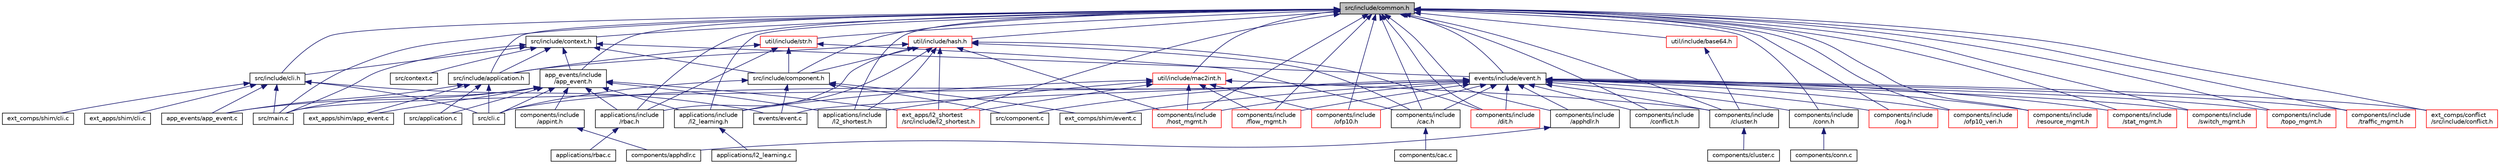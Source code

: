 digraph "src/include/common.h"
{
  edge [fontname="Helvetica",fontsize="10",labelfontname="Helvetica",labelfontsize="10"];
  node [fontname="Helvetica",fontsize="10",shape=record];
  Node21 [label="src/include/common.h",height=0.2,width=0.4,color="black", fillcolor="grey75", style="filled", fontcolor="black"];
  Node21 -> Node22 [dir="back",color="midnightblue",fontsize="10",style="solid",fontname="Helvetica"];
  Node22 [label="app_events/include\l/app_event.h",height=0.2,width=0.4,color="black", fillcolor="white", style="filled",URL="$app__events_2include_2app__event_8h.html"];
  Node22 -> Node23 [dir="back",color="midnightblue",fontsize="10",style="solid",fontname="Helvetica"];
  Node23 [label="app_events/app_event.c",height=0.2,width=0.4,color="black", fillcolor="white", style="filled",URL="$app__events_2app__event_8c.html"];
  Node22 -> Node24 [dir="back",color="midnightblue",fontsize="10",style="solid",fontname="Helvetica"];
  Node24 [label="applications/include\l/l2_learning.h",height=0.2,width=0.4,color="black", fillcolor="white", style="filled",URL="$l2__learning_8h.html"];
  Node24 -> Node25 [dir="back",color="midnightblue",fontsize="10",style="solid",fontname="Helvetica"];
  Node25 [label="applications/l2_learning.c",height=0.2,width=0.4,color="black", fillcolor="white", style="filled",URL="$l2__learning_8c.html"];
  Node22 -> Node26 [dir="back",color="midnightblue",fontsize="10",style="solid",fontname="Helvetica"];
  Node26 [label="applications/include\l/l2_shortest.h",height=0.2,width=0.4,color="black", fillcolor="white", style="filled",URL="$applications_2include_2l2__shortest_8h.html"];
  Node22 -> Node27 [dir="back",color="midnightblue",fontsize="10",style="solid",fontname="Helvetica"];
  Node27 [label="applications/include\l/rbac.h",height=0.2,width=0.4,color="black", fillcolor="white", style="filled",URL="$rbac_8h.html"];
  Node27 -> Node28 [dir="back",color="midnightblue",fontsize="10",style="solid",fontname="Helvetica"];
  Node28 [label="applications/rbac.c",height=0.2,width=0.4,color="black", fillcolor="white", style="filled",URL="$rbac_8c.html"];
  Node22 -> Node29 [dir="back",color="midnightblue",fontsize="10",style="solid",fontname="Helvetica"];
  Node29 [label="components/include\l/appint.h",height=0.2,width=0.4,color="black", fillcolor="white", style="filled",URL="$appint_8h.html"];
  Node29 -> Node30 [dir="back",color="midnightblue",fontsize="10",style="solid",fontname="Helvetica"];
  Node30 [label="components/apphdlr.c",height=0.2,width=0.4,color="black", fillcolor="white", style="filled",URL="$apphdlr_8c.html"];
  Node22 -> Node31 [dir="back",color="midnightblue",fontsize="10",style="solid",fontname="Helvetica"];
  Node31 [label="ext_apps/shim/app_event.c",height=0.2,width=0.4,color="black", fillcolor="white", style="filled",URL="$ext__apps_2shim_2app__event_8c.html"];
  Node22 -> Node32 [dir="back",color="midnightblue",fontsize="10",style="solid",fontname="Helvetica"];
  Node32 [label="ext_apps/l2_shortest\l/src/include/l2_shortest.h",height=0.2,width=0.4,color="red", fillcolor="white", style="filled",URL="$ext__apps_2l2__shortest_2src_2include_2l2__shortest_8h.html"];
  Node22 -> Node35 [dir="back",color="midnightblue",fontsize="10",style="solid",fontname="Helvetica"];
  Node35 [label="src/application.c",height=0.2,width=0.4,color="black", fillcolor="white", style="filled",URL="$application_8c.html"];
  Node22 -> Node36 [dir="back",color="midnightblue",fontsize="10",style="solid",fontname="Helvetica"];
  Node36 [label="src/cli.c",height=0.2,width=0.4,color="black", fillcolor="white", style="filled",URL="$src_2cli_8c.html"];
  Node22 -> Node37 [dir="back",color="midnightblue",fontsize="10",style="solid",fontname="Helvetica"];
  Node37 [label="src/main.c",height=0.2,width=0.4,color="black", fillcolor="white", style="filled",URL="$main_8c.html"];
  Node21 -> Node38 [dir="back",color="midnightblue",fontsize="10",style="solid",fontname="Helvetica"];
  Node38 [label="src/include/context.h",height=0.2,width=0.4,color="black", fillcolor="white", style="filled",URL="$src_2include_2context_8h.html"];
  Node38 -> Node22 [dir="back",color="midnightblue",fontsize="10",style="solid",fontname="Helvetica"];
  Node38 -> Node39 [dir="back",color="midnightblue",fontsize="10",style="solid",fontname="Helvetica"];
  Node39 [label="src/include/application.h",height=0.2,width=0.4,color="black", fillcolor="white", style="filled",URL="$src_2include_2application_8h.html"];
  Node39 -> Node23 [dir="back",color="midnightblue",fontsize="10",style="solid",fontname="Helvetica"];
  Node39 -> Node31 [dir="back",color="midnightblue",fontsize="10",style="solid",fontname="Helvetica"];
  Node39 -> Node35 [dir="back",color="midnightblue",fontsize="10",style="solid",fontname="Helvetica"];
  Node39 -> Node36 [dir="back",color="midnightblue",fontsize="10",style="solid",fontname="Helvetica"];
  Node38 -> Node40 [dir="back",color="midnightblue",fontsize="10",style="solid",fontname="Helvetica"];
  Node40 [label="src/include/cli.h",height=0.2,width=0.4,color="black", fillcolor="white", style="filled",URL="$src_2include_2cli_8h.html"];
  Node40 -> Node23 [dir="back",color="midnightblue",fontsize="10",style="solid",fontname="Helvetica"];
  Node40 -> Node41 [dir="back",color="midnightblue",fontsize="10",style="solid",fontname="Helvetica"];
  Node41 [label="events/event.c",height=0.2,width=0.4,color="black", fillcolor="white", style="filled",URL="$events_2event_8c.html"];
  Node40 -> Node42 [dir="back",color="midnightblue",fontsize="10",style="solid",fontname="Helvetica"];
  Node42 [label="ext_apps/shim/cli.c",height=0.2,width=0.4,color="black", fillcolor="white", style="filled",URL="$ext__apps_2shim_2cli_8c.html"];
  Node40 -> Node43 [dir="back",color="midnightblue",fontsize="10",style="solid",fontname="Helvetica"];
  Node43 [label="ext_comps/shim/cli.c",height=0.2,width=0.4,color="black", fillcolor="white", style="filled",URL="$ext__comps_2shim_2cli_8c.html"];
  Node40 -> Node36 [dir="back",color="midnightblue",fontsize="10",style="solid",fontname="Helvetica"];
  Node40 -> Node37 [dir="back",color="midnightblue",fontsize="10",style="solid",fontname="Helvetica"];
  Node38 -> Node44 [dir="back",color="midnightblue",fontsize="10",style="solid",fontname="Helvetica"];
  Node44 [label="events/include/event.h",height=0.2,width=0.4,color="black", fillcolor="white", style="filled",URL="$events_2include_2event_8h.html"];
  Node44 -> Node45 [dir="back",color="midnightblue",fontsize="10",style="solid",fontname="Helvetica"];
  Node45 [label="components/include\l/apphdlr.h",height=0.2,width=0.4,color="black", fillcolor="white", style="filled",URL="$apphdlr_8h.html"];
  Node45 -> Node30 [dir="back",color="midnightblue",fontsize="10",style="solid",fontname="Helvetica"];
  Node44 -> Node46 [dir="back",color="midnightblue",fontsize="10",style="solid",fontname="Helvetica"];
  Node46 [label="components/include\l/cac.h",height=0.2,width=0.4,color="black", fillcolor="white", style="filled",URL="$cac_8h.html"];
  Node46 -> Node47 [dir="back",color="midnightblue",fontsize="10",style="solid",fontname="Helvetica"];
  Node47 [label="components/cac.c",height=0.2,width=0.4,color="black", fillcolor="white", style="filled",URL="$cac_8c.html"];
  Node44 -> Node48 [dir="back",color="midnightblue",fontsize="10",style="solid",fontname="Helvetica"];
  Node48 [label="components/include\l/cluster.h",height=0.2,width=0.4,color="black", fillcolor="white", style="filled",URL="$cluster_8h.html"];
  Node48 -> Node49 [dir="back",color="midnightblue",fontsize="10",style="solid",fontname="Helvetica"];
  Node49 [label="components/cluster.c",height=0.2,width=0.4,color="black", fillcolor="white", style="filled",URL="$cluster_8c.html"];
  Node44 -> Node50 [dir="back",color="midnightblue",fontsize="10",style="solid",fontname="Helvetica"];
  Node50 [label="components/include\l/conflict.h",height=0.2,width=0.4,color="black", fillcolor="white", style="filled",URL="$components_2include_2conflict_8h.html"];
  Node44 -> Node51 [dir="back",color="midnightblue",fontsize="10",style="solid",fontname="Helvetica"];
  Node51 [label="components/include\l/conn.h",height=0.2,width=0.4,color="black", fillcolor="white", style="filled",URL="$conn_8h.html"];
  Node51 -> Node52 [dir="back",color="midnightblue",fontsize="10",style="solid",fontname="Helvetica"];
  Node52 [label="components/conn.c",height=0.2,width=0.4,color="black", fillcolor="white", style="filled",URL="$conn_8c.html"];
  Node44 -> Node53 [dir="back",color="midnightblue",fontsize="10",style="solid",fontname="Helvetica"];
  Node53 [label="components/include\l/dit.h",height=0.2,width=0.4,color="red", fillcolor="white", style="filled",URL="$dit_8h.html"];
  Node44 -> Node55 [dir="back",color="midnightblue",fontsize="10",style="solid",fontname="Helvetica"];
  Node55 [label="components/include\l/flow_mgmt.h",height=0.2,width=0.4,color="red", fillcolor="white", style="filled",URL="$flow__mgmt_8h.html"];
  Node44 -> Node57 [dir="back",color="midnightblue",fontsize="10",style="solid",fontname="Helvetica"];
  Node57 [label="components/include\l/host_mgmt.h",height=0.2,width=0.4,color="red", fillcolor="white", style="filled",URL="$host__mgmt_8h.html"];
  Node44 -> Node59 [dir="back",color="midnightblue",fontsize="10",style="solid",fontname="Helvetica"];
  Node59 [label="components/include\l/log.h",height=0.2,width=0.4,color="red", fillcolor="white", style="filled",URL="$log_8h.html"];
  Node44 -> Node61 [dir="back",color="midnightblue",fontsize="10",style="solid",fontname="Helvetica"];
  Node61 [label="components/include\l/ofp10.h",height=0.2,width=0.4,color="red", fillcolor="white", style="filled",URL="$ofp10_8h.html"];
  Node44 -> Node63 [dir="back",color="midnightblue",fontsize="10",style="solid",fontname="Helvetica"];
  Node63 [label="components/include\l/ofp10_veri.h",height=0.2,width=0.4,color="red", fillcolor="white", style="filled",URL="$ofp10__veri_8h.html"];
  Node44 -> Node65 [dir="back",color="midnightblue",fontsize="10",style="solid",fontname="Helvetica"];
  Node65 [label="components/include\l/resource_mgmt.h",height=0.2,width=0.4,color="red", fillcolor="white", style="filled",URL="$resource__mgmt_8h.html"];
  Node44 -> Node67 [dir="back",color="midnightblue",fontsize="10",style="solid",fontname="Helvetica"];
  Node67 [label="components/include\l/stat_mgmt.h",height=0.2,width=0.4,color="red", fillcolor="white", style="filled",URL="$stat__mgmt_8h.html"];
  Node44 -> Node69 [dir="back",color="midnightblue",fontsize="10",style="solid",fontname="Helvetica"];
  Node69 [label="components/include\l/switch_mgmt.h",height=0.2,width=0.4,color="red", fillcolor="white", style="filled",URL="$switch__mgmt_8h.html"];
  Node44 -> Node71 [dir="back",color="midnightblue",fontsize="10",style="solid",fontname="Helvetica"];
  Node71 [label="components/include\l/topo_mgmt.h",height=0.2,width=0.4,color="red", fillcolor="white", style="filled",URL="$topo__mgmt_8h.html"];
  Node44 -> Node73 [dir="back",color="midnightblue",fontsize="10",style="solid",fontname="Helvetica"];
  Node73 [label="components/include\l/traffic_mgmt.h",height=0.2,width=0.4,color="red", fillcolor="white", style="filled",URL="$traffic__mgmt_8h.html"];
  Node44 -> Node41 [dir="back",color="midnightblue",fontsize="10",style="solid",fontname="Helvetica"];
  Node44 -> Node75 [dir="back",color="midnightblue",fontsize="10",style="solid",fontname="Helvetica"];
  Node75 [label="ext_comps/shim/event.c",height=0.2,width=0.4,color="black", fillcolor="white", style="filled",URL="$ext__comps_2shim_2event_8c.html"];
  Node44 -> Node76 [dir="back",color="midnightblue",fontsize="10",style="solid",fontname="Helvetica"];
  Node76 [label="ext_comps/conflict\l/src/include/conflict.h",height=0.2,width=0.4,color="red", fillcolor="white", style="filled",URL="$ext__comps_2conflict_2src_2include_2conflict_8h.html"];
  Node44 -> Node36 [dir="back",color="midnightblue",fontsize="10",style="solid",fontname="Helvetica"];
  Node44 -> Node79 [dir="back",color="midnightblue",fontsize="10",style="solid",fontname="Helvetica"];
  Node79 [label="src/component.c",height=0.2,width=0.4,color="black", fillcolor="white", style="filled",URL="$component_8c.html"];
  Node44 -> Node37 [dir="back",color="midnightblue",fontsize="10",style="solid",fontname="Helvetica"];
  Node38 -> Node80 [dir="back",color="midnightblue",fontsize="10",style="solid",fontname="Helvetica"];
  Node80 [label="src/include/component.h",height=0.2,width=0.4,color="black", fillcolor="white", style="filled",URL="$src_2include_2component_8h.html"];
  Node80 -> Node41 [dir="back",color="midnightblue",fontsize="10",style="solid",fontname="Helvetica"];
  Node80 -> Node75 [dir="back",color="midnightblue",fontsize="10",style="solid",fontname="Helvetica"];
  Node80 -> Node36 [dir="back",color="midnightblue",fontsize="10",style="solid",fontname="Helvetica"];
  Node80 -> Node79 [dir="back",color="midnightblue",fontsize="10",style="solid",fontname="Helvetica"];
  Node38 -> Node81 [dir="back",color="midnightblue",fontsize="10",style="solid",fontname="Helvetica"];
  Node81 [label="src/context.c",height=0.2,width=0.4,color="black", fillcolor="white", style="filled",URL="$context_8c.html"];
  Node38 -> Node37 [dir="back",color="midnightblue",fontsize="10",style="solid",fontname="Helvetica"];
  Node21 -> Node39 [dir="back",color="midnightblue",fontsize="10",style="solid",fontname="Helvetica"];
  Node21 -> Node40 [dir="back",color="midnightblue",fontsize="10",style="solid",fontname="Helvetica"];
  Node21 -> Node24 [dir="back",color="midnightblue",fontsize="10",style="solid",fontname="Helvetica"];
  Node21 -> Node26 [dir="back",color="midnightblue",fontsize="10",style="solid",fontname="Helvetica"];
  Node21 -> Node27 [dir="back",color="midnightblue",fontsize="10",style="solid",fontname="Helvetica"];
  Node21 -> Node45 [dir="back",color="midnightblue",fontsize="10",style="solid",fontname="Helvetica"];
  Node21 -> Node44 [dir="back",color="midnightblue",fontsize="10",style="solid",fontname="Helvetica"];
  Node21 -> Node46 [dir="back",color="midnightblue",fontsize="10",style="solid",fontname="Helvetica"];
  Node21 -> Node48 [dir="back",color="midnightblue",fontsize="10",style="solid",fontname="Helvetica"];
  Node21 -> Node50 [dir="back",color="midnightblue",fontsize="10",style="solid",fontname="Helvetica"];
  Node21 -> Node51 [dir="back",color="midnightblue",fontsize="10",style="solid",fontname="Helvetica"];
  Node21 -> Node53 [dir="back",color="midnightblue",fontsize="10",style="solid",fontname="Helvetica"];
  Node21 -> Node55 [dir="back",color="midnightblue",fontsize="10",style="solid",fontname="Helvetica"];
  Node21 -> Node57 [dir="back",color="midnightblue",fontsize="10",style="solid",fontname="Helvetica"];
  Node21 -> Node59 [dir="back",color="midnightblue",fontsize="10",style="solid",fontname="Helvetica"];
  Node21 -> Node61 [dir="back",color="midnightblue",fontsize="10",style="solid",fontname="Helvetica"];
  Node21 -> Node63 [dir="back",color="midnightblue",fontsize="10",style="solid",fontname="Helvetica"];
  Node21 -> Node65 [dir="back",color="midnightblue",fontsize="10",style="solid",fontname="Helvetica"];
  Node21 -> Node67 [dir="back",color="midnightblue",fontsize="10",style="solid",fontname="Helvetica"];
  Node21 -> Node69 [dir="back",color="midnightblue",fontsize="10",style="solid",fontname="Helvetica"];
  Node21 -> Node71 [dir="back",color="midnightblue",fontsize="10",style="solid",fontname="Helvetica"];
  Node21 -> Node73 [dir="back",color="midnightblue",fontsize="10",style="solid",fontname="Helvetica"];
  Node21 -> Node80 [dir="back",color="midnightblue",fontsize="10",style="solid",fontname="Helvetica"];
  Node21 -> Node32 [dir="back",color="midnightblue",fontsize="10",style="solid",fontname="Helvetica"];
  Node21 -> Node76 [dir="back",color="midnightblue",fontsize="10",style="solid",fontname="Helvetica"];
  Node21 -> Node37 [dir="back",color="midnightblue",fontsize="10",style="solid",fontname="Helvetica"];
  Node21 -> Node82 [dir="back",color="midnightblue",fontsize="10",style="solid",fontname="Helvetica"];
  Node82 [label="util/include/base64.h",height=0.2,width=0.4,color="red", fillcolor="white", style="filled",URL="$base64_8h.html"];
  Node82 -> Node48 [dir="back",color="midnightblue",fontsize="10",style="solid",fontname="Helvetica"];
  Node21 -> Node90 [dir="back",color="midnightblue",fontsize="10",style="solid",fontname="Helvetica"];
  Node90 [label="util/include/hash.h",height=0.2,width=0.4,color="red", fillcolor="white", style="filled",URL="$hash_8h.html"];
  Node90 -> Node39 [dir="back",color="midnightblue",fontsize="10",style="solid",fontname="Helvetica"];
  Node90 -> Node24 [dir="back",color="midnightblue",fontsize="10",style="solid",fontname="Helvetica"];
  Node90 -> Node26 [dir="back",color="midnightblue",fontsize="10",style="solid",fontname="Helvetica"];
  Node90 -> Node27 [dir="back",color="midnightblue",fontsize="10",style="solid",fontname="Helvetica"];
  Node90 -> Node46 [dir="back",color="midnightblue",fontsize="10",style="solid",fontname="Helvetica"];
  Node90 -> Node53 [dir="back",color="midnightblue",fontsize="10",style="solid",fontname="Helvetica"];
  Node90 -> Node57 [dir="back",color="midnightblue",fontsize="10",style="solid",fontname="Helvetica"];
  Node90 -> Node80 [dir="back",color="midnightblue",fontsize="10",style="solid",fontname="Helvetica"];
  Node90 -> Node32 [dir="back",color="midnightblue",fontsize="10",style="solid",fontname="Helvetica"];
  Node21 -> Node96 [dir="back",color="midnightblue",fontsize="10",style="solid",fontname="Helvetica"];
  Node96 [label="util/include/mac2int.h",height=0.2,width=0.4,color="red", fillcolor="white", style="filled",URL="$mac2int_8h.html"];
  Node96 -> Node24 [dir="back",color="midnightblue",fontsize="10",style="solid",fontname="Helvetica"];
  Node96 -> Node26 [dir="back",color="midnightblue",fontsize="10",style="solid",fontname="Helvetica"];
  Node96 -> Node48 [dir="back",color="midnightblue",fontsize="10",style="solid",fontname="Helvetica"];
  Node96 -> Node55 [dir="back",color="midnightblue",fontsize="10",style="solid",fontname="Helvetica"];
  Node96 -> Node57 [dir="back",color="midnightblue",fontsize="10",style="solid",fontname="Helvetica"];
  Node96 -> Node61 [dir="back",color="midnightblue",fontsize="10",style="solid",fontname="Helvetica"];
  Node96 -> Node32 [dir="back",color="midnightblue",fontsize="10",style="solid",fontname="Helvetica"];
  Node21 -> Node98 [dir="back",color="midnightblue",fontsize="10",style="solid",fontname="Helvetica"];
  Node98 [label="util/include/str.h",height=0.2,width=0.4,color="red", fillcolor="white", style="filled",URL="$str_8h.html"];
  Node98 -> Node39 [dir="back",color="midnightblue",fontsize="10",style="solid",fontname="Helvetica"];
  Node98 -> Node27 [dir="back",color="midnightblue",fontsize="10",style="solid",fontname="Helvetica"];
  Node98 -> Node46 [dir="back",color="midnightblue",fontsize="10",style="solid",fontname="Helvetica"];
  Node98 -> Node80 [dir="back",color="midnightblue",fontsize="10",style="solid",fontname="Helvetica"];
}

